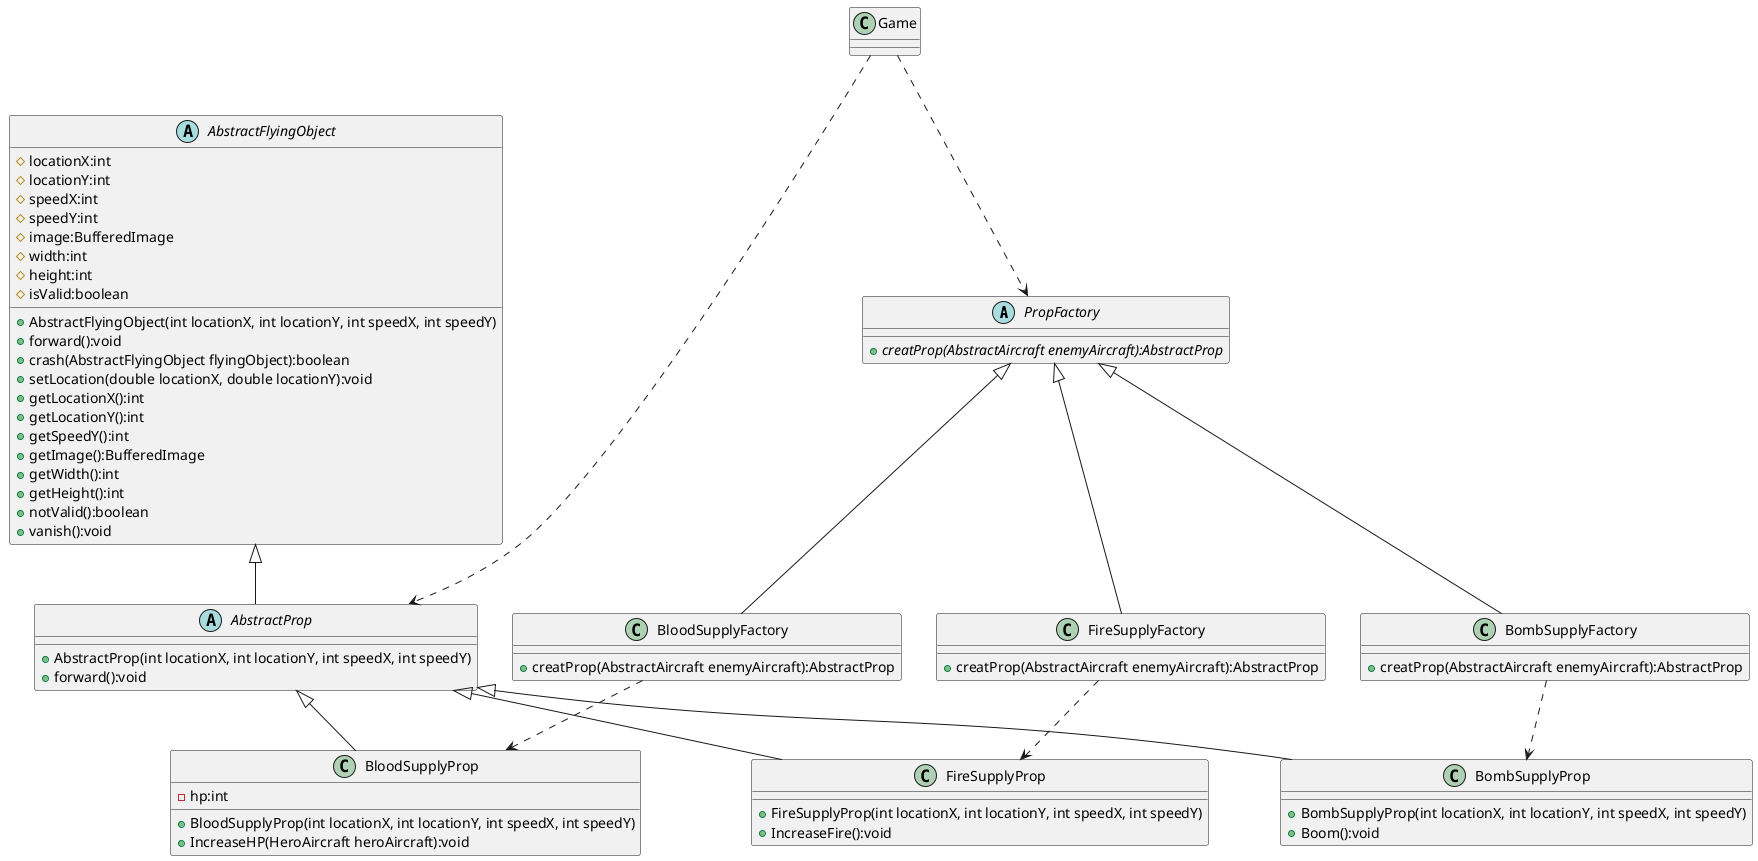 @startuml
'https://plantuml.com/class-diagram

abstract class PropFactory {
    + {abstract} creatProp(AbstractAircraft enemyAircraft):AbstractProp
}

class BloodSupplyFactory {
    + creatProp(AbstractAircraft enemyAircraft):AbstractProp
}

class FireSupplyFactory {
    + creatProp(AbstractAircraft enemyAircraft):AbstractProp
}

class BombSupplyFactory {
    + creatProp(AbstractAircraft enemyAircraft):AbstractProp
}

class Game {
}

abstract class AbstractFlyingObject
{
    # locationX:int
    # locationY:int
    # speedX:int
    # speedY:int
    # image:BufferedImage
    # width:int
    # height:int
    # isValid:boolean

    + AbstractFlyingObject(int locationX, int locationY, int speedX, int speedY)
    + forward():void
    + crash(AbstractFlyingObject flyingObject):boolean
    + setLocation(double locationX, double locationY):void
    + getLocationX():int
    + getLocationY():int
    + getSpeedY():int
    + getImage():BufferedImage
    + getWidth():int
    + getHeight():int
    + notValid():boolean
    + vanish():void
}

abstract class AbstractProp
{
    + AbstractProp(int locationX, int locationY, int speedX, int speedY)
    + forward():void
}

class BloodSupplyProp {
    - hp:int
    + BloodSupplyProp(int locationX, int locationY, int speedX, int speedY)
    + IncreaseHP(HeroAircraft heroAircraft):void
}

class FireSupplyProp {
    + FireSupplyProp(int locationX, int locationY, int speedX, int speedY)
    + IncreaseFire():void
}

class BombSupplyProp {
    + BombSupplyProp(int locationX, int locationY, int speedX, int speedY)
    + Boom():void
}

AbstractFlyingObject <|-- AbstractProp

AbstractProp <|-- BloodSupplyProp
AbstractProp <|-- FireSupplyProp
AbstractProp <|-- BombSupplyProp

PropFactory <|-- BloodSupplyFactory
PropFactory <|-- FireSupplyFactory
PropFactory <|-- BombSupplyFactory

Game ..> PropFactory
Game ..> AbstractProp

BloodSupplyFactory ..> BloodSupplyProp
FireSupplyFactory ..> FireSupplyProp
BombSupplyFactory ..> BombSupplyProp

@enduml